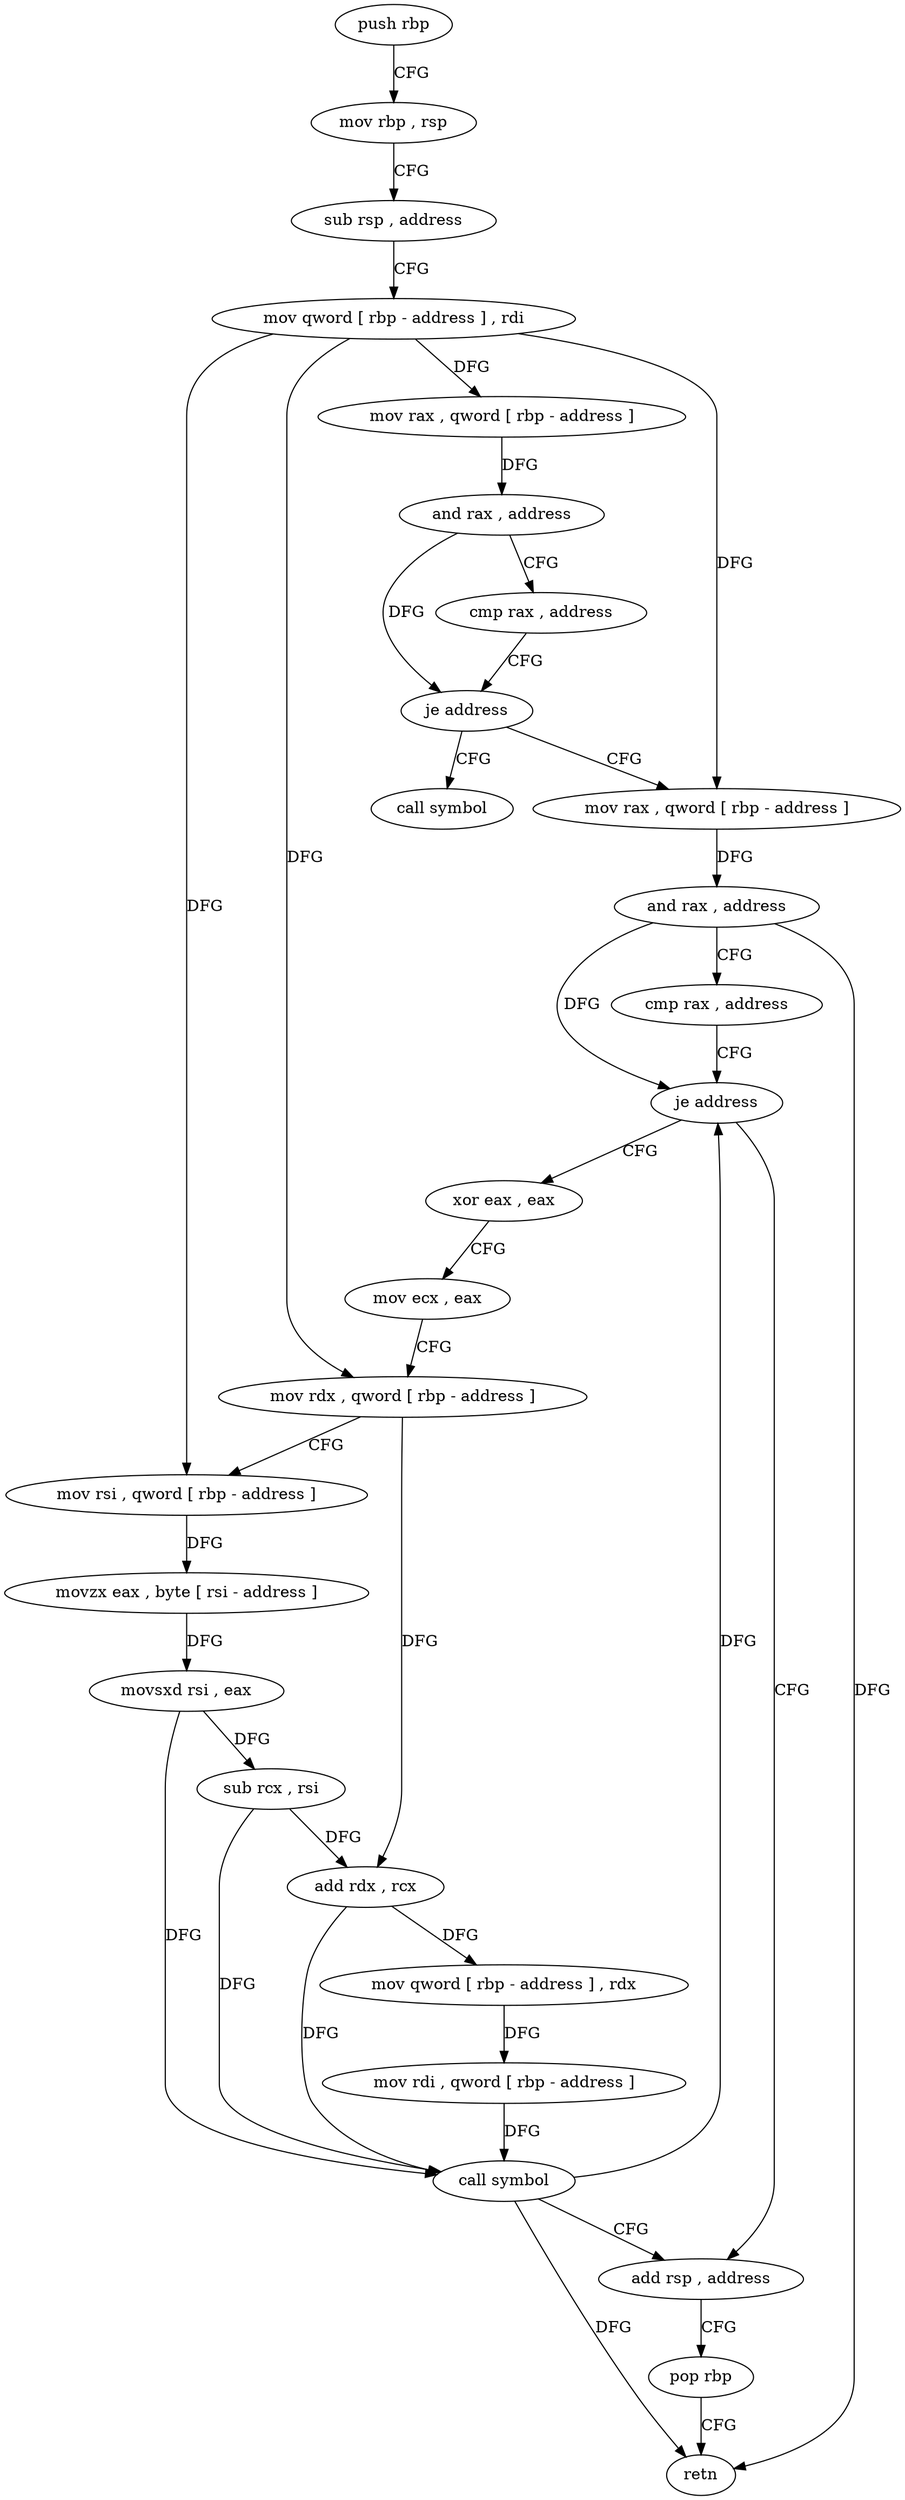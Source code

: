 digraph "func" {
"262080" [label = "push rbp" ]
"262081" [label = "mov rbp , rsp" ]
"262084" [label = "sub rsp , address" ]
"262088" [label = "mov qword [ rbp - address ] , rdi" ]
"262092" [label = "mov rax , qword [ rbp - address ]" ]
"262096" [label = "and rax , address" ]
"262102" [label = "cmp rax , address" ]
"262106" [label = "je address" ]
"262117" [label = "mov rax , qword [ rbp - address ]" ]
"262112" [label = "call symbol" ]
"262121" [label = "and rax , address" ]
"262127" [label = "cmp rax , address" ]
"262131" [label = "je address" ]
"262175" [label = "add rsp , address" ]
"262137" [label = "xor eax , eax" ]
"262179" [label = "pop rbp" ]
"262180" [label = "retn" ]
"262139" [label = "mov ecx , eax" ]
"262141" [label = "mov rdx , qword [ rbp - address ]" ]
"262145" [label = "mov rsi , qword [ rbp - address ]" ]
"262149" [label = "movzx eax , byte [ rsi - address ]" ]
"262153" [label = "movsxd rsi , eax" ]
"262156" [label = "sub rcx , rsi" ]
"262159" [label = "add rdx , rcx" ]
"262162" [label = "mov qword [ rbp - address ] , rdx" ]
"262166" [label = "mov rdi , qword [ rbp - address ]" ]
"262170" [label = "call symbol" ]
"262080" -> "262081" [ label = "CFG" ]
"262081" -> "262084" [ label = "CFG" ]
"262084" -> "262088" [ label = "CFG" ]
"262088" -> "262092" [ label = "DFG" ]
"262088" -> "262117" [ label = "DFG" ]
"262088" -> "262141" [ label = "DFG" ]
"262088" -> "262145" [ label = "DFG" ]
"262092" -> "262096" [ label = "DFG" ]
"262096" -> "262102" [ label = "CFG" ]
"262096" -> "262106" [ label = "DFG" ]
"262102" -> "262106" [ label = "CFG" ]
"262106" -> "262117" [ label = "CFG" ]
"262106" -> "262112" [ label = "CFG" ]
"262117" -> "262121" [ label = "DFG" ]
"262121" -> "262127" [ label = "CFG" ]
"262121" -> "262131" [ label = "DFG" ]
"262121" -> "262180" [ label = "DFG" ]
"262127" -> "262131" [ label = "CFG" ]
"262131" -> "262175" [ label = "CFG" ]
"262131" -> "262137" [ label = "CFG" ]
"262175" -> "262179" [ label = "CFG" ]
"262137" -> "262139" [ label = "CFG" ]
"262179" -> "262180" [ label = "CFG" ]
"262139" -> "262141" [ label = "CFG" ]
"262141" -> "262145" [ label = "CFG" ]
"262141" -> "262159" [ label = "DFG" ]
"262145" -> "262149" [ label = "DFG" ]
"262149" -> "262153" [ label = "DFG" ]
"262153" -> "262156" [ label = "DFG" ]
"262153" -> "262170" [ label = "DFG" ]
"262156" -> "262159" [ label = "DFG" ]
"262156" -> "262170" [ label = "DFG" ]
"262159" -> "262162" [ label = "DFG" ]
"262159" -> "262170" [ label = "DFG" ]
"262162" -> "262166" [ label = "DFG" ]
"262166" -> "262170" [ label = "DFG" ]
"262170" -> "262175" [ label = "CFG" ]
"262170" -> "262131" [ label = "DFG" ]
"262170" -> "262180" [ label = "DFG" ]
}
